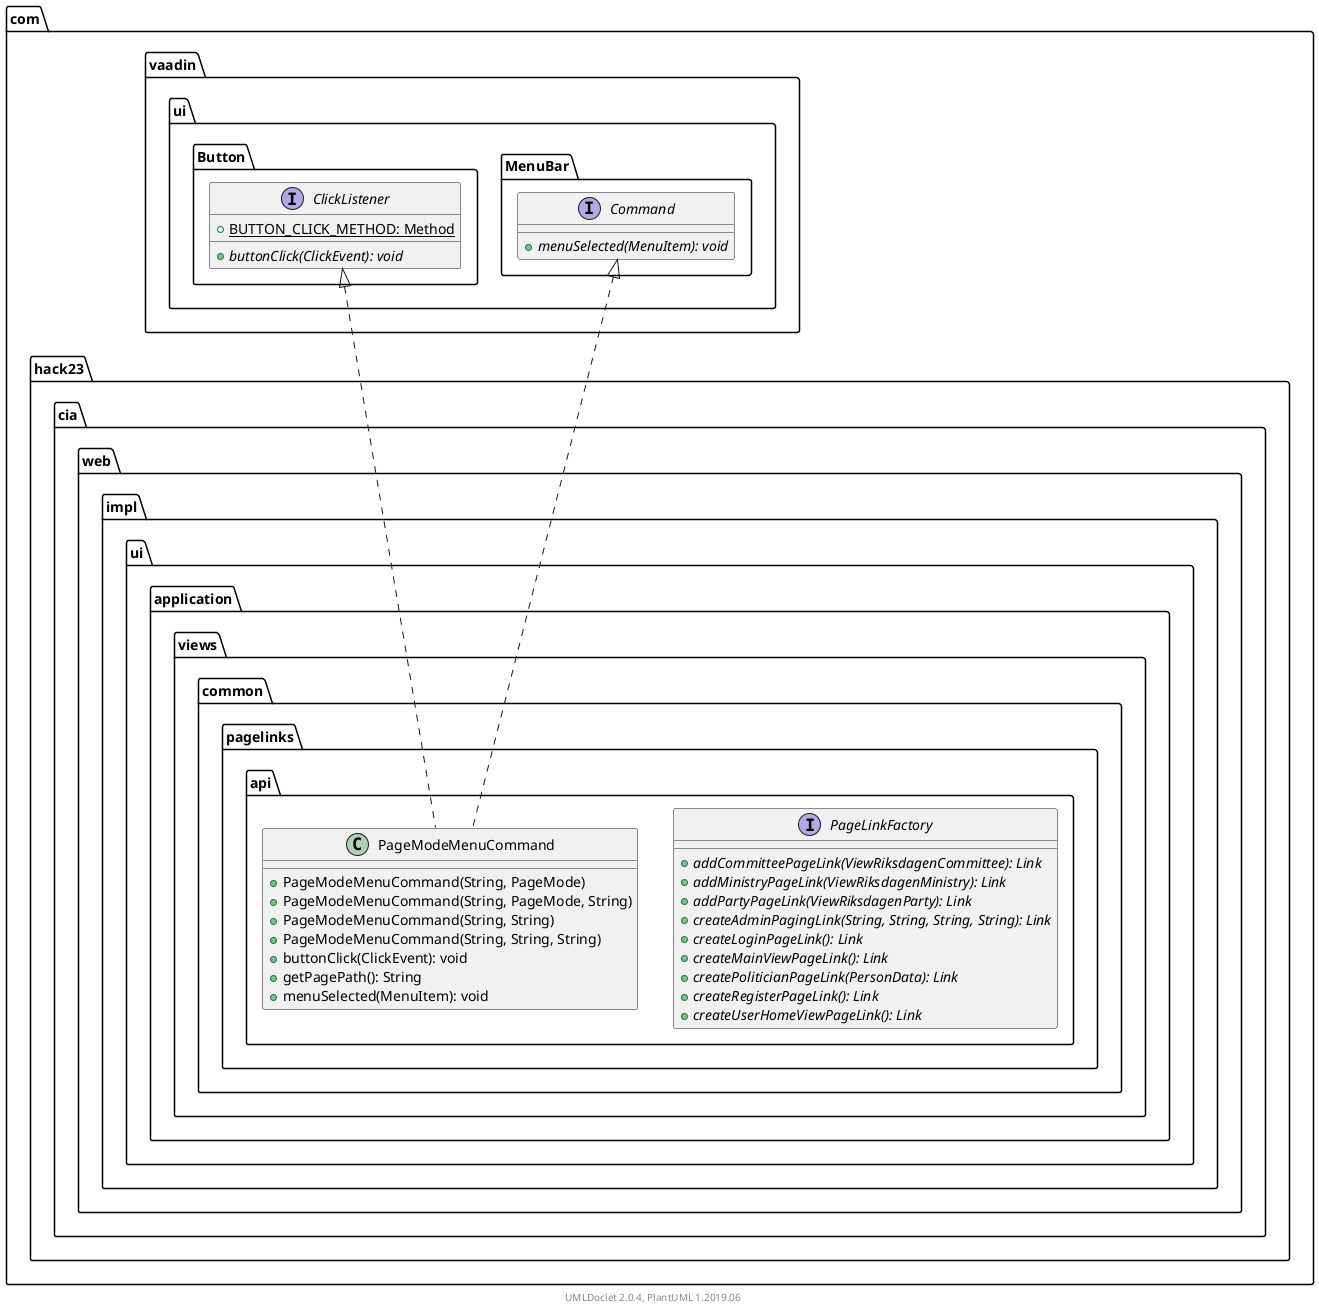 @startuml
    namespace com.hack23.cia.web.impl.ui.application.views.common.pagelinks.api {

        interface PageLinkFactory [[PageLinkFactory.html]] {
            {abstract} +addCommitteePageLink(ViewRiksdagenCommittee): Link
            {abstract} +addMinistryPageLink(ViewRiksdagenMinistry): Link
            {abstract} +addPartyPageLink(ViewRiksdagenParty): Link
            {abstract} +createAdminPagingLink(String, String, String, String): Link
            {abstract} +createLoginPageLink(): Link
            {abstract} +createMainViewPageLink(): Link
            {abstract} +createPoliticianPageLink(PersonData): Link
            {abstract} +createRegisterPageLink(): Link
            {abstract} +createUserHomeViewPageLink(): Link
        }

        class PageModeMenuCommand [[PageModeMenuCommand.html]] {
            +PageModeMenuCommand(String, PageMode)
            +PageModeMenuCommand(String, PageMode, String)
            +PageModeMenuCommand(String, String)
            +PageModeMenuCommand(String, String, String)
            +buttonClick(ClickEvent): void
            +getPagePath(): String
            +menuSelected(MenuItem): void
        }

        com.vaadin.ui.MenuBar.Command <|.. PageModeMenuCommand
        com.vaadin.ui.Button.ClickListener <|.. PageModeMenuCommand
    }

    namespace com.vaadin.ui {
        interface com.vaadin.ui.MenuBar.Command {
            {abstract} +menuSelected(MenuItem): void
        }
        interface com.vaadin.ui.Button.ClickListener {
            {static} +BUTTON_CLICK_METHOD: Method
            {abstract} +buttonClick(ClickEvent): void
        }
    }

    center footer UMLDoclet 2.0.4, PlantUML 1.2019.06
@enduml
